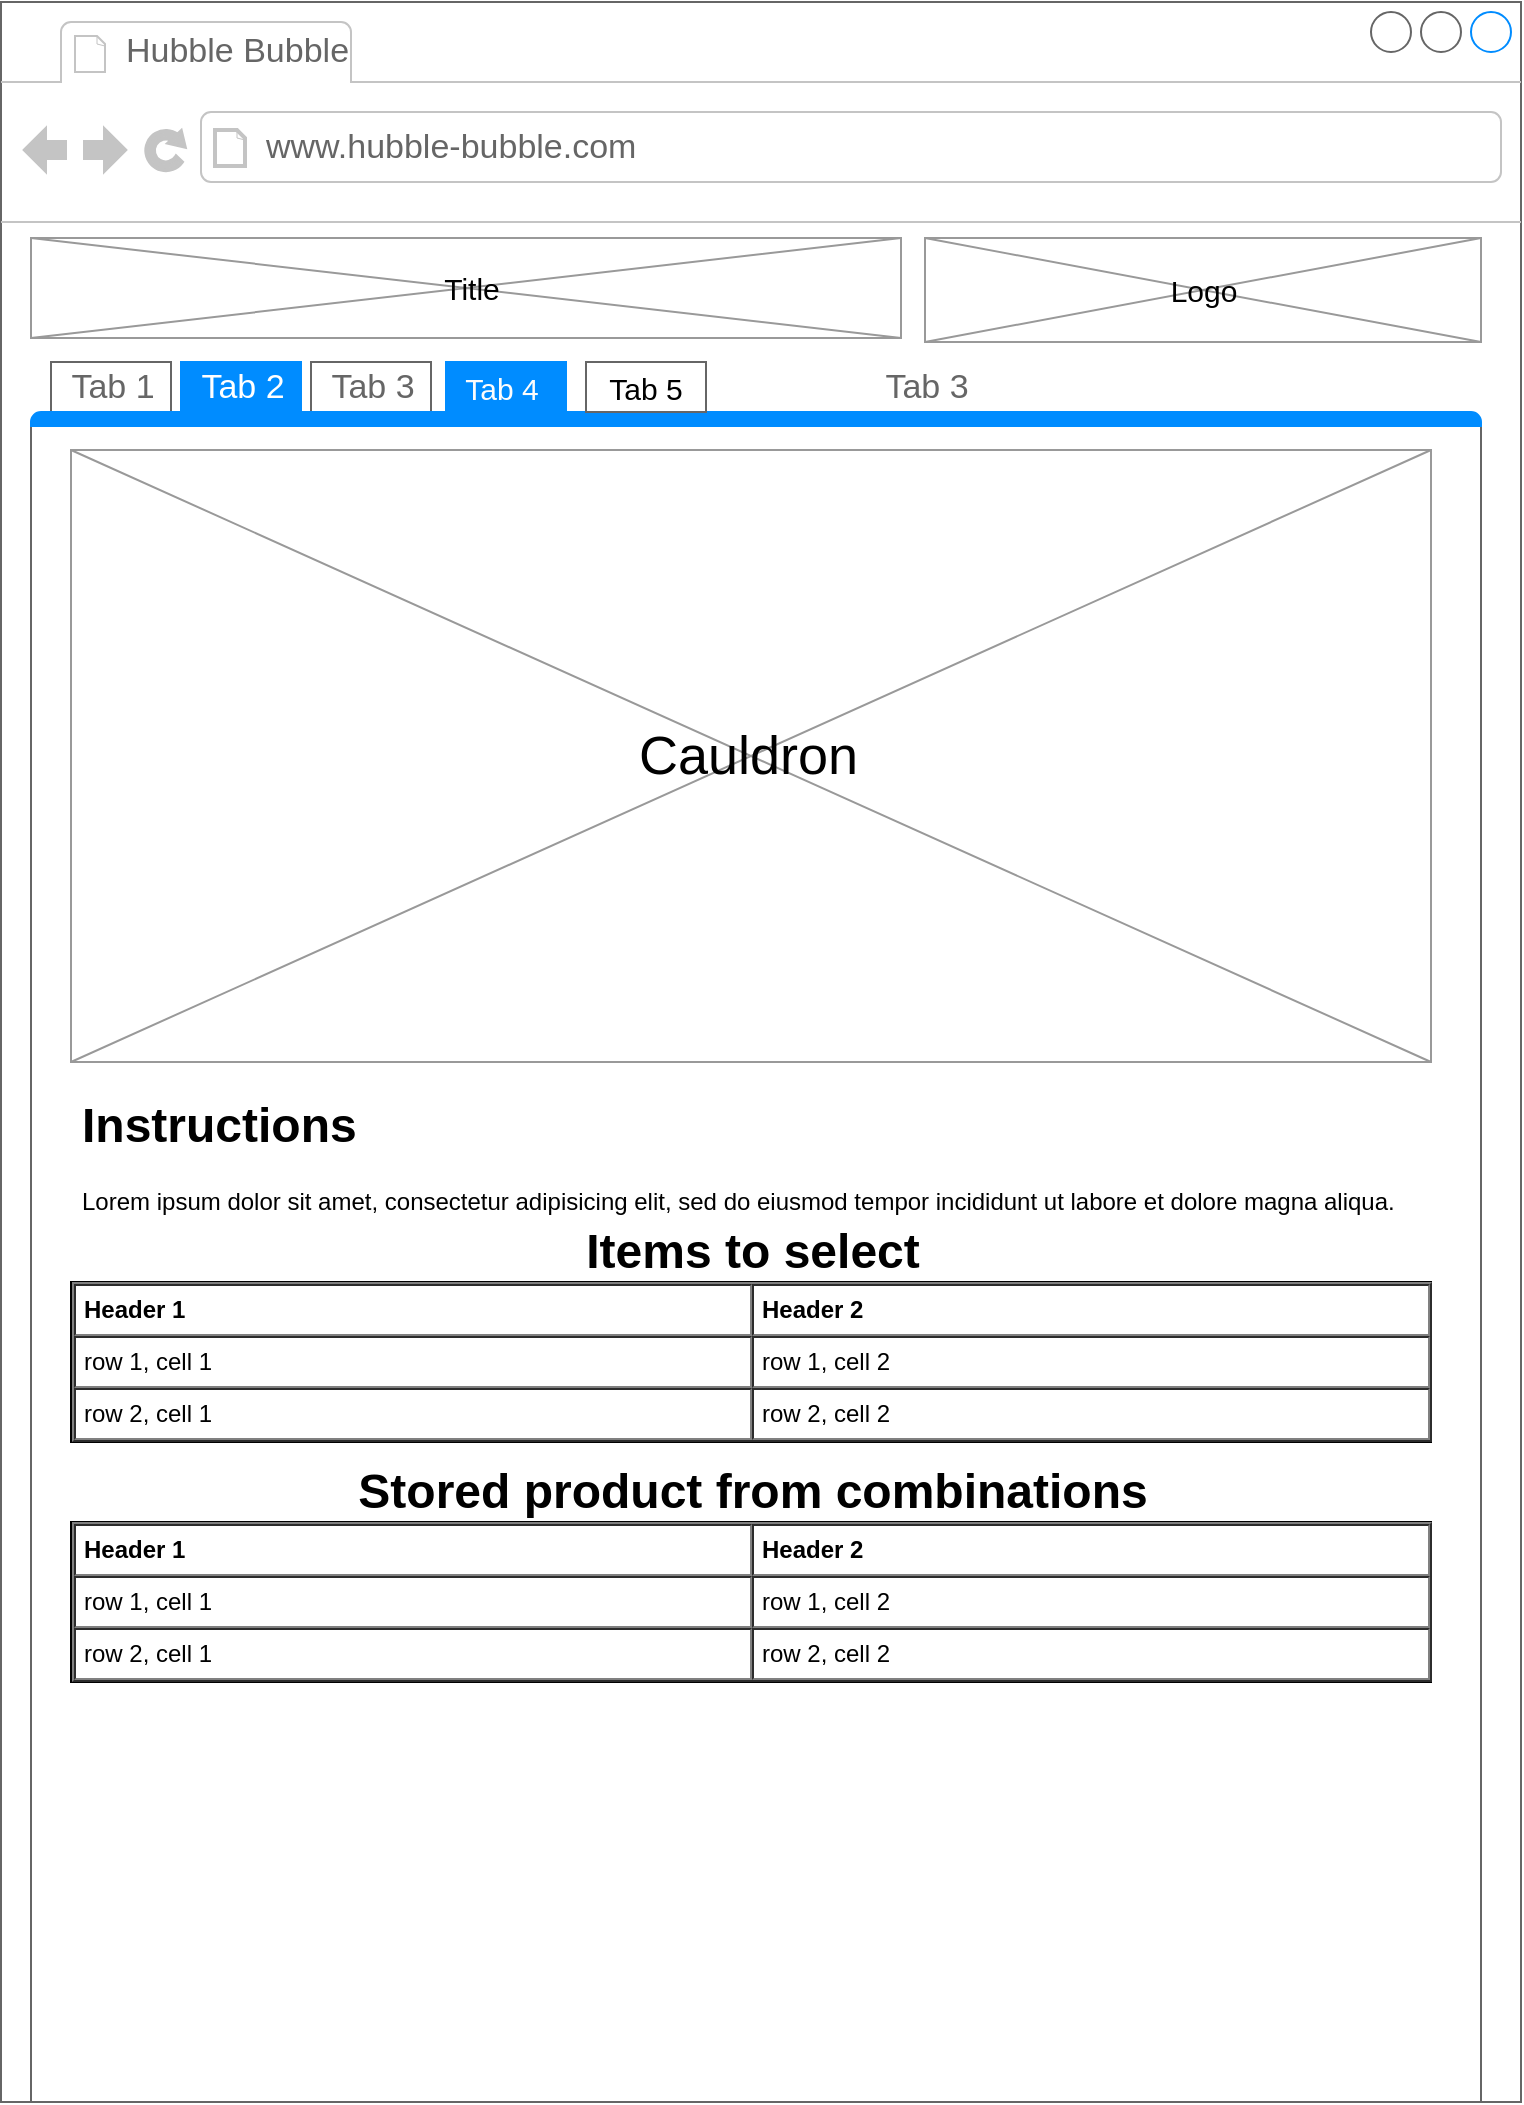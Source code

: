 <mxfile pages="1" version="11.2.4" type="github"><diagram id="enYUD-TydNF6G3Hsgksx" name="Page-1"><mxGraphModel dx="706" dy="332" grid="1" gridSize="10" guides="1" tooltips="1" connect="1" arrows="1" fold="1" page="1" pageScale="1" pageWidth="850" pageHeight="1100" math="0" shadow="0"><root><mxCell id="0"/><mxCell id="1" parent="0"/><mxCell id="Eq3MVHsR7_gcfzC7Soff-3" value="&lt;br&gt;&lt;br&gt;" style="strokeWidth=1;shadow=0;dashed=0;align=center;html=1;shape=mxgraph.mockup.containers.browserWindow;rSize=0;fillColor=#ffffff;strokeColor=#666666;strokeColor2=#008cff;strokeColor3=#c4c4c4;mainText=,;recursiveResize=0;" parent="1" vertex="1"><mxGeometry x="37.5" y="40" width="760" height="1050" as="geometry"/></mxCell><mxCell id="Eq3MVHsR7_gcfzC7Soff-4" value="Hubble Bubble" style="strokeWidth=1;shadow=0;dashed=0;align=center;html=1;shape=mxgraph.mockup.containers.anchor;fontSize=17;fontColor=#666666;align=left;" parent="Eq3MVHsR7_gcfzC7Soff-3" vertex="1"><mxGeometry x="60" y="12" width="110" height="26" as="geometry"/></mxCell><mxCell id="Eq3MVHsR7_gcfzC7Soff-5" value="www.hubble-bubble.com" style="strokeWidth=1;shadow=0;dashed=0;align=center;html=1;shape=mxgraph.mockup.containers.anchor;rSize=0;fontSize=17;fontColor=#666666;align=left;" parent="Eq3MVHsR7_gcfzC7Soff-3" vertex="1"><mxGeometry x="130" y="60" width="250" height="26" as="geometry"/></mxCell><mxCell id="Eq3MVHsR7_gcfzC7Soff-9" value="" style="strokeWidth=1;shadow=0;dashed=0;align=center;html=1;shape=mxgraph.mockup.containers.marginRect2;rectMarginTop=32;strokeColor=#666666;fillColor=#ffffff;gradientColor=none;" parent="Eq3MVHsR7_gcfzC7Soff-3" vertex="1"><mxGeometry x="15" y="180" width="725" height="870" as="geometry"/></mxCell><mxCell id="Eq3MVHsR7_gcfzC7Soff-10" value="Tab 1" style="strokeColor=inherit;fillColor=inherit;gradientColor=inherit;strokeWidth=1;shadow=0;dashed=0;align=center;html=1;shape=mxgraph.mockup.containers.rrect;rSize=0;fontSize=17;fontColor=#666666;gradientColor=none;" parent="Eq3MVHsR7_gcfzC7Soff-9" vertex="1"><mxGeometry width="60" height="25" relative="1" as="geometry"><mxPoint x="10" as="offset"/></mxGeometry></mxCell><mxCell id="Eq3MVHsR7_gcfzC7Soff-11" value="Tab 2" style="strokeWidth=1;shadow=0;dashed=0;align=center;html=1;shape=mxgraph.mockup.containers.rrect;rSize=0;fontSize=17;fontColor=#ffffff;strokeColor=#008cff;fillColor=#008cff;" parent="Eq3MVHsR7_gcfzC7Soff-9" vertex="1"><mxGeometry width="60" height="25" relative="1" as="geometry"><mxPoint x="75" as="offset"/></mxGeometry></mxCell><mxCell id="Eq3MVHsR7_gcfzC7Soff-12" value="Tab 3" style="strokeColor=inherit;fillColor=inherit;gradientColor=inherit;strokeWidth=1;shadow=0;dashed=0;align=center;html=1;shape=mxgraph.mockup.containers.rrect;rSize=0;fontSize=17;fontColor=#666666;gradientColor=none;" parent="Eq3MVHsR7_gcfzC7Soff-9" vertex="1"><mxGeometry width="60" height="25" relative="1" as="geometry"><mxPoint x="140" as="offset"/></mxGeometry></mxCell><mxCell id="Eq3MVHsR7_gcfzC7Soff-13" value="" style="strokeWidth=1;shadow=0;dashed=0;align=center;html=1;shape=mxgraph.mockup.containers.topButton;rSize=5;strokeColor=#008cff;fillColor=#008cff;gradientColor=none;resizeWidth=1;movable=0;deletable=1;" parent="Eq3MVHsR7_gcfzC7Soff-9" vertex="1"><mxGeometry width="725" height="7" relative="1" as="geometry"><mxPoint y="25" as="offset"/></mxGeometry></mxCell><mxCell id="Eq3MVHsR7_gcfzC7Soff-8" value="" style="verticalLabelPosition=bottom;shadow=0;dashed=0;align=center;html=1;verticalAlign=top;strokeWidth=1;shape=mxgraph.mockup.graphics.simpleIcon;strokeColor=#999999;fillColor=#ffffff;" parent="Eq3MVHsR7_gcfzC7Soff-9" vertex="1"><mxGeometry x="20" y="44" width="680" height="306" as="geometry"/></mxCell><mxCell id="Eq3MVHsR7_gcfzC7Soff-34" value="&lt;font style=&quot;font-size: 27px&quot;&gt;Cauldron&amp;nbsp;&lt;/font&gt;" style="text;html=1;strokeColor=none;fillColor=none;align=center;verticalAlign=middle;whiteSpace=wrap;rounded=0;" parent="Eq3MVHsR7_gcfzC7Soff-9" vertex="1"><mxGeometry x="283.5" y="145.5" width="158" height="103" as="geometry"/></mxCell><mxCell id="Eq3MVHsR7_gcfzC7Soff-35" value="&lt;h1&gt;Instructions&lt;/h1&gt;&lt;p&gt;Lorem ipsum dolor sit amet, consectetur adipisicing elit, sed do eiusmod tempor incididunt ut labore et dolore magna aliqua.&lt;/p&gt;" style="text;html=1;strokeColor=none;fillColor=none;spacing=5;spacingTop=-20;whiteSpace=wrap;overflow=hidden;rounded=0;" parent="Eq3MVHsR7_gcfzC7Soff-9" vertex="1"><mxGeometry x="20" y="362" width="680" height="120" as="geometry"/></mxCell><object label="&lt;table cellpadding=&quot;4&quot; cellspacing=&quot;0&quot; border=&quot;1&quot; style=&quot;font-size:1em;width:100%;height:100%;&quot;&gt;&lt;tr&gt;&lt;th&gt;Header 1&lt;/th&gt;&lt;th&gt;Header 2&lt;/th&gt;&lt;/tr&gt;&lt;tr&gt;&lt;td&gt;row 1, cell 1&lt;/td&gt;&lt;td&gt;row 1, cell 2&lt;/td&gt;&lt;/tr&gt;&lt;tr&gt;&lt;td&gt;row 2, cell 1&lt;/td&gt;&lt;td&gt;row 2, cell 2&lt;/td&gt;&lt;/tr&gt;&lt;/table&gt; " placeholders="1" id="Eq3MVHsR7_gcfzC7Soff-36"><mxCell style="verticalAlign=top;align=left;overflow=fill;fillColor=#ffffff;fontSize=12;fontFamily=Helvetica;html=1" parent="Eq3MVHsR7_gcfzC7Soff-9" vertex="1"><mxGeometry x="20" y="460" width="680" height="80" as="geometry"/></mxCell></object><mxCell id="Eq3MVHsR7_gcfzC7Soff-39" value="Items to select" style="text;strokeColor=none;fillColor=none;html=1;fontSize=24;fontStyle=1;verticalAlign=middle;align=center;" parent="Eq3MVHsR7_gcfzC7Soff-9" vertex="1"><mxGeometry x="20" y="430" width="680" height="30" as="geometry"/></mxCell><object label="&lt;table cellpadding=&quot;4&quot; cellspacing=&quot;0&quot; border=&quot;1&quot; style=&quot;font-size:1em;width:100%;height:100%;&quot;&gt;&lt;tr&gt;&lt;th&gt;Header 1&lt;/th&gt;&lt;th&gt;Header 2&lt;/th&gt;&lt;/tr&gt;&lt;tr&gt;&lt;td&gt;row 1, cell 1&lt;/td&gt;&lt;td&gt;row 1, cell 2&lt;/td&gt;&lt;/tr&gt;&lt;tr&gt;&lt;td&gt;row 2, cell 1&lt;/td&gt;&lt;td&gt;row 2, cell 2&lt;/td&gt;&lt;/tr&gt;&lt;/table&gt; " placeholders="1" id="Eq3MVHsR7_gcfzC7Soff-40"><mxCell style="verticalAlign=top;align=left;overflow=fill;fillColor=#ffffff;fontSize=12;fontFamily=Helvetica;html=1" parent="Eq3MVHsR7_gcfzC7Soff-9" vertex="1"><mxGeometry x="20" y="580" width="680" height="80" as="geometry"/></mxCell></object><mxCell id="Eq3MVHsR7_gcfzC7Soff-41" value="Stored product from combinations" style="text;strokeColor=none;fillColor=none;html=1;fontSize=24;fontStyle=1;verticalAlign=middle;align=center;" parent="Eq3MVHsR7_gcfzC7Soff-9" vertex="1"><mxGeometry x="20" y="550" width="680" height="30" as="geometry"/></mxCell><mxCell id="Eq3MVHsR7_gcfzC7Soff-6" value="" style="verticalLabelPosition=bottom;shadow=0;dashed=0;align=center;html=1;verticalAlign=top;strokeWidth=1;shape=mxgraph.mockup.graphics.simpleIcon;strokeColor=#999999;fillColor=#ffffff;" parent="Eq3MVHsR7_gcfzC7Soff-3" vertex="1"><mxGeometry x="462" y="118" width="278" height="52" as="geometry"/></mxCell><mxCell id="Eq3MVHsR7_gcfzC7Soff-7" value="&lt;font style=&quot;font-size: 15px&quot;&gt;Logo&lt;/font&gt;" style="text;html=1;strokeColor=none;fillColor=none;align=center;verticalAlign=middle;whiteSpace=wrap;rounded=0;" parent="Eq3MVHsR7_gcfzC7Soff-3" vertex="1"><mxGeometry x="581" y="134" width="40" height="20" as="geometry"/></mxCell><mxCell id="Eq3MVHsR7_gcfzC7Soff-17" value="Tab 3" style="strokeColor=inherit;fillColor=inherit;gradientColor=inherit;strokeWidth=1;shadow=0;dashed=0;align=center;html=1;shape=mxgraph.mockup.containers.rrect;rSize=0;fontSize=17;fontColor=#666666;gradientColor=none;" parent="Eq3MVHsR7_gcfzC7Soff-3" vertex="1"><mxGeometry x="292.5" y="180" width="60" height="25" as="geometry"><mxPoint x="140" as="offset"/></mxGeometry></mxCell><mxCell id="Eq3MVHsR7_gcfzC7Soff-30" value="Tab 2" style="strokeWidth=1;shadow=0;dashed=0;align=center;html=1;shape=mxgraph.mockup.containers.rrect;rSize=0;fontSize=17;fontColor=#ffffff;strokeColor=#008cff;fillColor=#008cff;" parent="Eq3MVHsR7_gcfzC7Soff-3" vertex="1"><mxGeometry x="222.5" y="180" width="60" height="25" as="geometry"><mxPoint x="75" as="offset"/></mxGeometry></mxCell><mxCell id="Eq3MVHsR7_gcfzC7Soff-31" value="&lt;font style=&quot;font-size: 15px&quot;&gt;Tab 5&lt;/font&gt;" style="text;html=1;strokeColor=none;fillColor=none;align=center;verticalAlign=middle;whiteSpace=wrap;rounded=0;" parent="Eq3MVHsR7_gcfzC7Soff-3" vertex="1"><mxGeometry x="302.5" y="182.5" width="40" height="20" as="geometry"/></mxCell><mxCell id="Eq3MVHsR7_gcfzC7Soff-32" value="&lt;font color=&quot;#fcfcfc&quot; style=&quot;font-size: 15px&quot;&gt;Tab 4&lt;/font&gt;" style="text;html=1;strokeColor=none;fillColor=none;align=center;verticalAlign=middle;whiteSpace=wrap;rounded=0;" parent="Eq3MVHsR7_gcfzC7Soff-3" vertex="1"><mxGeometry x="230.5" y="182.5" width="40" height="20" as="geometry"/></mxCell><mxCell id="Eq3MVHsR7_gcfzC7Soff-37" value="" style="verticalLabelPosition=bottom;shadow=0;dashed=0;align=center;html=1;verticalAlign=top;strokeWidth=1;shape=mxgraph.mockup.graphics.simpleIcon;strokeColor=#999999;fillColor=#ffffff;" parent="Eq3MVHsR7_gcfzC7Soff-3" vertex="1"><mxGeometry x="15" y="118" width="435" height="50" as="geometry"/></mxCell><mxCell id="Eq3MVHsR7_gcfzC7Soff-33" value="&lt;font style=&quot;font-size: 15px&quot;&gt;Title&lt;/font&gt;" style="text;html=1;strokeColor=none;fillColor=none;align=center;verticalAlign=middle;whiteSpace=wrap;rounded=0;" parent="Eq3MVHsR7_gcfzC7Soff-3" vertex="1"><mxGeometry x="215" y="132.5" width="40" height="20" as="geometry"/></mxCell></root></mxGraphModel></diagram></mxfile>